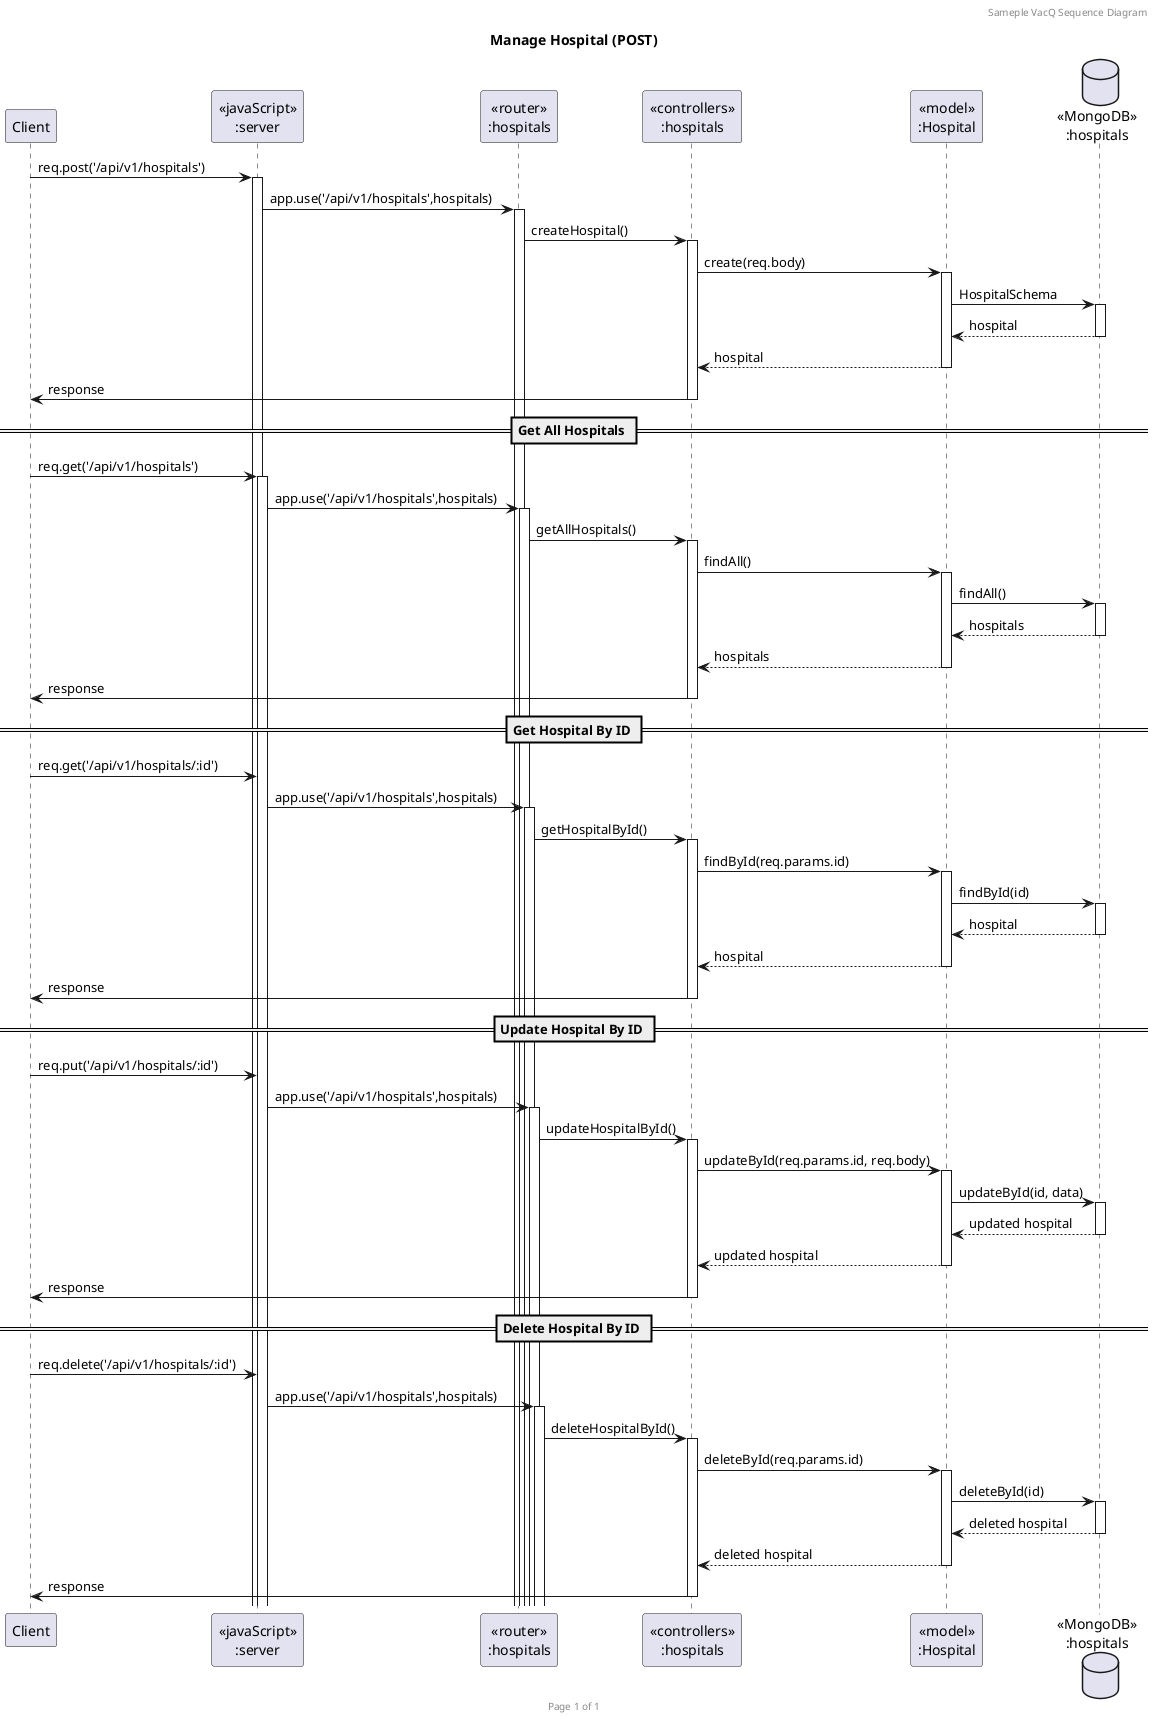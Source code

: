 @startuml Manage Hospital (POST)

header Sameple VacQ Sequence Diagram
footer Page %page% of %lastpage%
title "Manage Hospital (POST)"

participant "Client" as client
participant "<<javaScript>>\n:server" as server
participant "<<router>>\n:hospitals" as routerHospitals
participant "<<controllers>>\n:hospitals" as controllersHospitals
participant "<<model>>\n:Hospital" as modelHospital
database "<<MongoDB>>\n:hospitals" as HospitalsDatabase

client->server ++:req.post('/api/v1/hospitals')
server->routerHospitals ++:app.use('/api/v1/hospitals',hospitals)
routerHospitals -> controllersHospitals ++:createHospital()
controllersHospitals->modelHospital ++:create(req.body)
modelHospital ->HospitalsDatabase ++: HospitalSchema
HospitalsDatabase --> modelHospital --: hospital
controllersHospitals <-- modelHospital --:hospital
controllersHospitals->client --:response


== Get All Hospitals == 

client->server ++:req.get('/api/v1/hospitals')
server->routerHospitals ++:app.use('/api/v1/hospitals',hospitals)
routerHospitals -> controllersHospitals ++:getAllHospitals()
controllersHospitals -> modelHospital ++:findAll()
modelHospital -> HospitalsDatabase ++: findAll()
HospitalsDatabase --> modelHospital --:hospitals
modelHospital --> controllersHospitals --:hospitals
controllersHospitals ->client --:response
== Get Hospital By ID ==

client->server :req.get('/api/v1/hospitals/:id')
server->routerHospitals ++:app.use('/api/v1/hospitals',hospitals)
routerHospitals -> controllersHospitals ++:getHospitalById()
controllersHospitals -> modelHospital ++:findById(req.params.id)
modelHospital -> HospitalsDatabase ++: findById(id)
HospitalsDatabase --> modelHospital --:hospital
modelHospital --> controllersHospitals --:hospital
controllersHospitals ->client --:response

== Update Hospital By ID ==

client->server :req.put('/api/v1/hospitals/:id')
server->routerHospitals ++:app.use('/api/v1/hospitals',hospitals)
routerHospitals -> controllersHospitals ++:updateHospitalById()
controllersHospitals -> modelHospital ++:updateById(req.params.id, req.body)
modelHospital -> HospitalsDatabase ++: updateById(id, data)
HospitalsDatabase --> modelHospital --:updated hospital
modelHospital --> controllersHospitals --:updated hospital
controllersHospitals ->client --:response
== Delete Hospital By ID == 

client->server :req.delete('/api/v1/hospitals/:id')
server->routerHospitals ++:app.use('/api/v1/hospitals',hospitals)
routerHospitals -> controllersHospitals ++:deleteHospitalById()
controllersHospitals -> modelHospital ++:deleteById(req.params.id)
modelHospital -> HospitalsDatabase ++: deleteById(id)
HospitalsDatabase --> modelHospital --:deleted hospital
modelHospital --> controllersHospitals --:deleted hospital
controllersHospitals ->client --:response
@enduml
